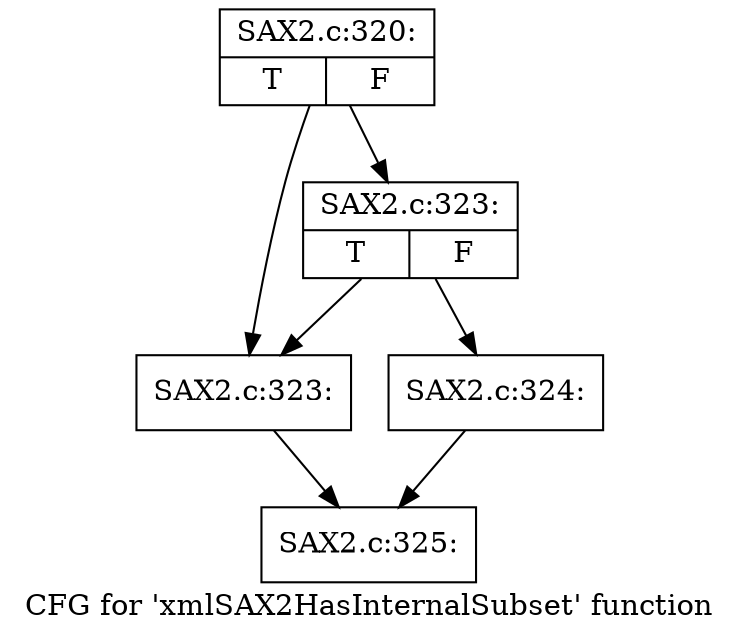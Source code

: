 digraph "CFG for 'xmlSAX2HasInternalSubset' function" {
	label="CFG for 'xmlSAX2HasInternalSubset' function";

	Node0x410e3d0 [shape=record,label="{SAX2.c:320:|{<s0>T|<s1>F}}"];
	Node0x410e3d0 -> Node0x410e710;
	Node0x410e3d0 -> Node0x410e7b0;
	Node0x410e7b0 [shape=record,label="{SAX2.c:323:|{<s0>T|<s1>F}}"];
	Node0x410e7b0 -> Node0x410e710;
	Node0x410e7b0 -> Node0x410e760;
	Node0x410e710 [shape=record,label="{SAX2.c:323:}"];
	Node0x410e710 -> Node0x410ded0;
	Node0x410e760 [shape=record,label="{SAX2.c:324:}"];
	Node0x410e760 -> Node0x410ded0;
	Node0x410ded0 [shape=record,label="{SAX2.c:325:}"];
}
